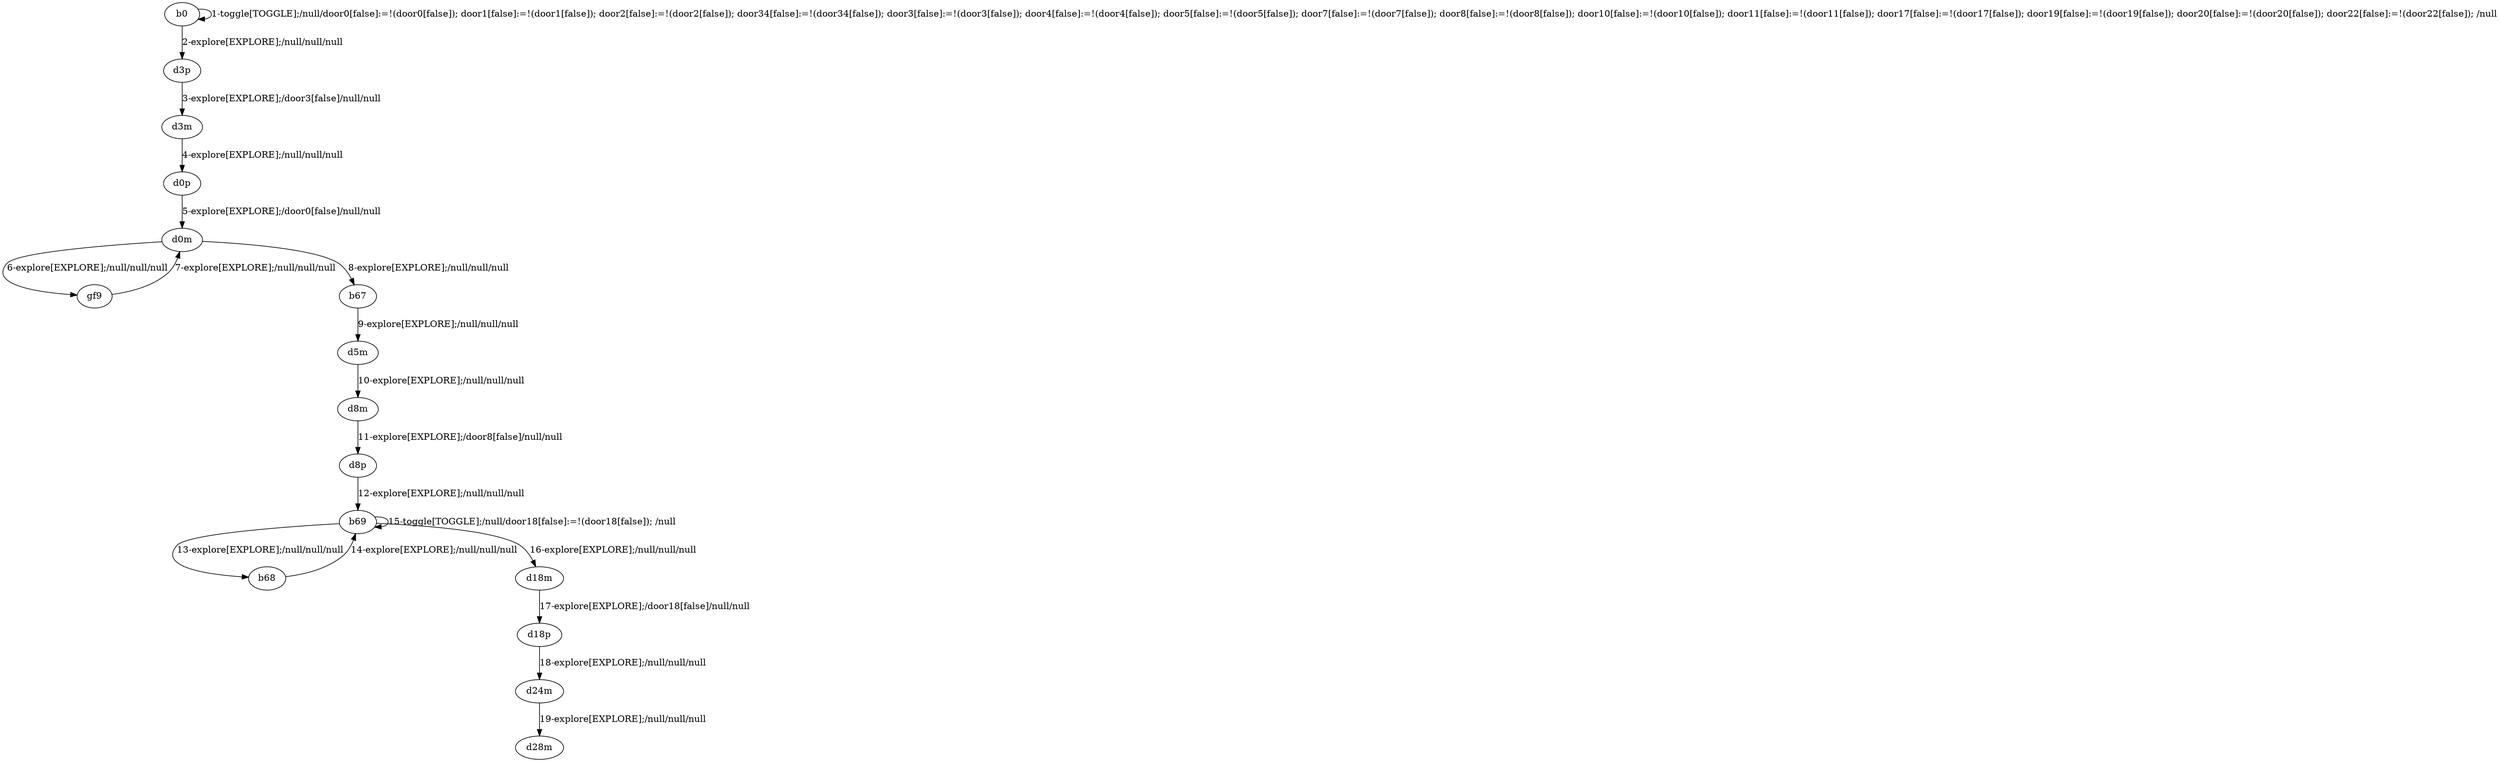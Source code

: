 # Total number of goals covered by this test: 1
# gf9 --> d0m

digraph g {
"b0" -> "b0" [label = "1-toggle[TOGGLE];/null/door0[false]:=!(door0[false]); door1[false]:=!(door1[false]); door2[false]:=!(door2[false]); door34[false]:=!(door34[false]); door3[false]:=!(door3[false]); door4[false]:=!(door4[false]); door5[false]:=!(door5[false]); door7[false]:=!(door7[false]); door8[false]:=!(door8[false]); door10[false]:=!(door10[false]); door11[false]:=!(door11[false]); door17[false]:=!(door17[false]); door19[false]:=!(door19[false]); door20[false]:=!(door20[false]); door22[false]:=!(door22[false]); /null"];
"b0" -> "d3p" [label = "2-explore[EXPLORE];/null/null/null"];
"d3p" -> "d3m" [label = "3-explore[EXPLORE];/door3[false]/null/null"];
"d3m" -> "d0p" [label = "4-explore[EXPLORE];/null/null/null"];
"d0p" -> "d0m" [label = "5-explore[EXPLORE];/door0[false]/null/null"];
"d0m" -> "gf9" [label = "6-explore[EXPLORE];/null/null/null"];
"gf9" -> "d0m" [label = "7-explore[EXPLORE];/null/null/null"];
"d0m" -> "b67" [label = "8-explore[EXPLORE];/null/null/null"];
"b67" -> "d5m" [label = "9-explore[EXPLORE];/null/null/null"];
"d5m" -> "d8m" [label = "10-explore[EXPLORE];/null/null/null"];
"d8m" -> "d8p" [label = "11-explore[EXPLORE];/door8[false]/null/null"];
"d8p" -> "b69" [label = "12-explore[EXPLORE];/null/null/null"];
"b69" -> "b68" [label = "13-explore[EXPLORE];/null/null/null"];
"b68" -> "b69" [label = "14-explore[EXPLORE];/null/null/null"];
"b69" -> "b69" [label = "15-toggle[TOGGLE];/null/door18[false]:=!(door18[false]); /null"];
"b69" -> "d18m" [label = "16-explore[EXPLORE];/null/null/null"];
"d18m" -> "d18p" [label = "17-explore[EXPLORE];/door18[false]/null/null"];
"d18p" -> "d24m" [label = "18-explore[EXPLORE];/null/null/null"];
"d24m" -> "d28m" [label = "19-explore[EXPLORE];/null/null/null"];
}
